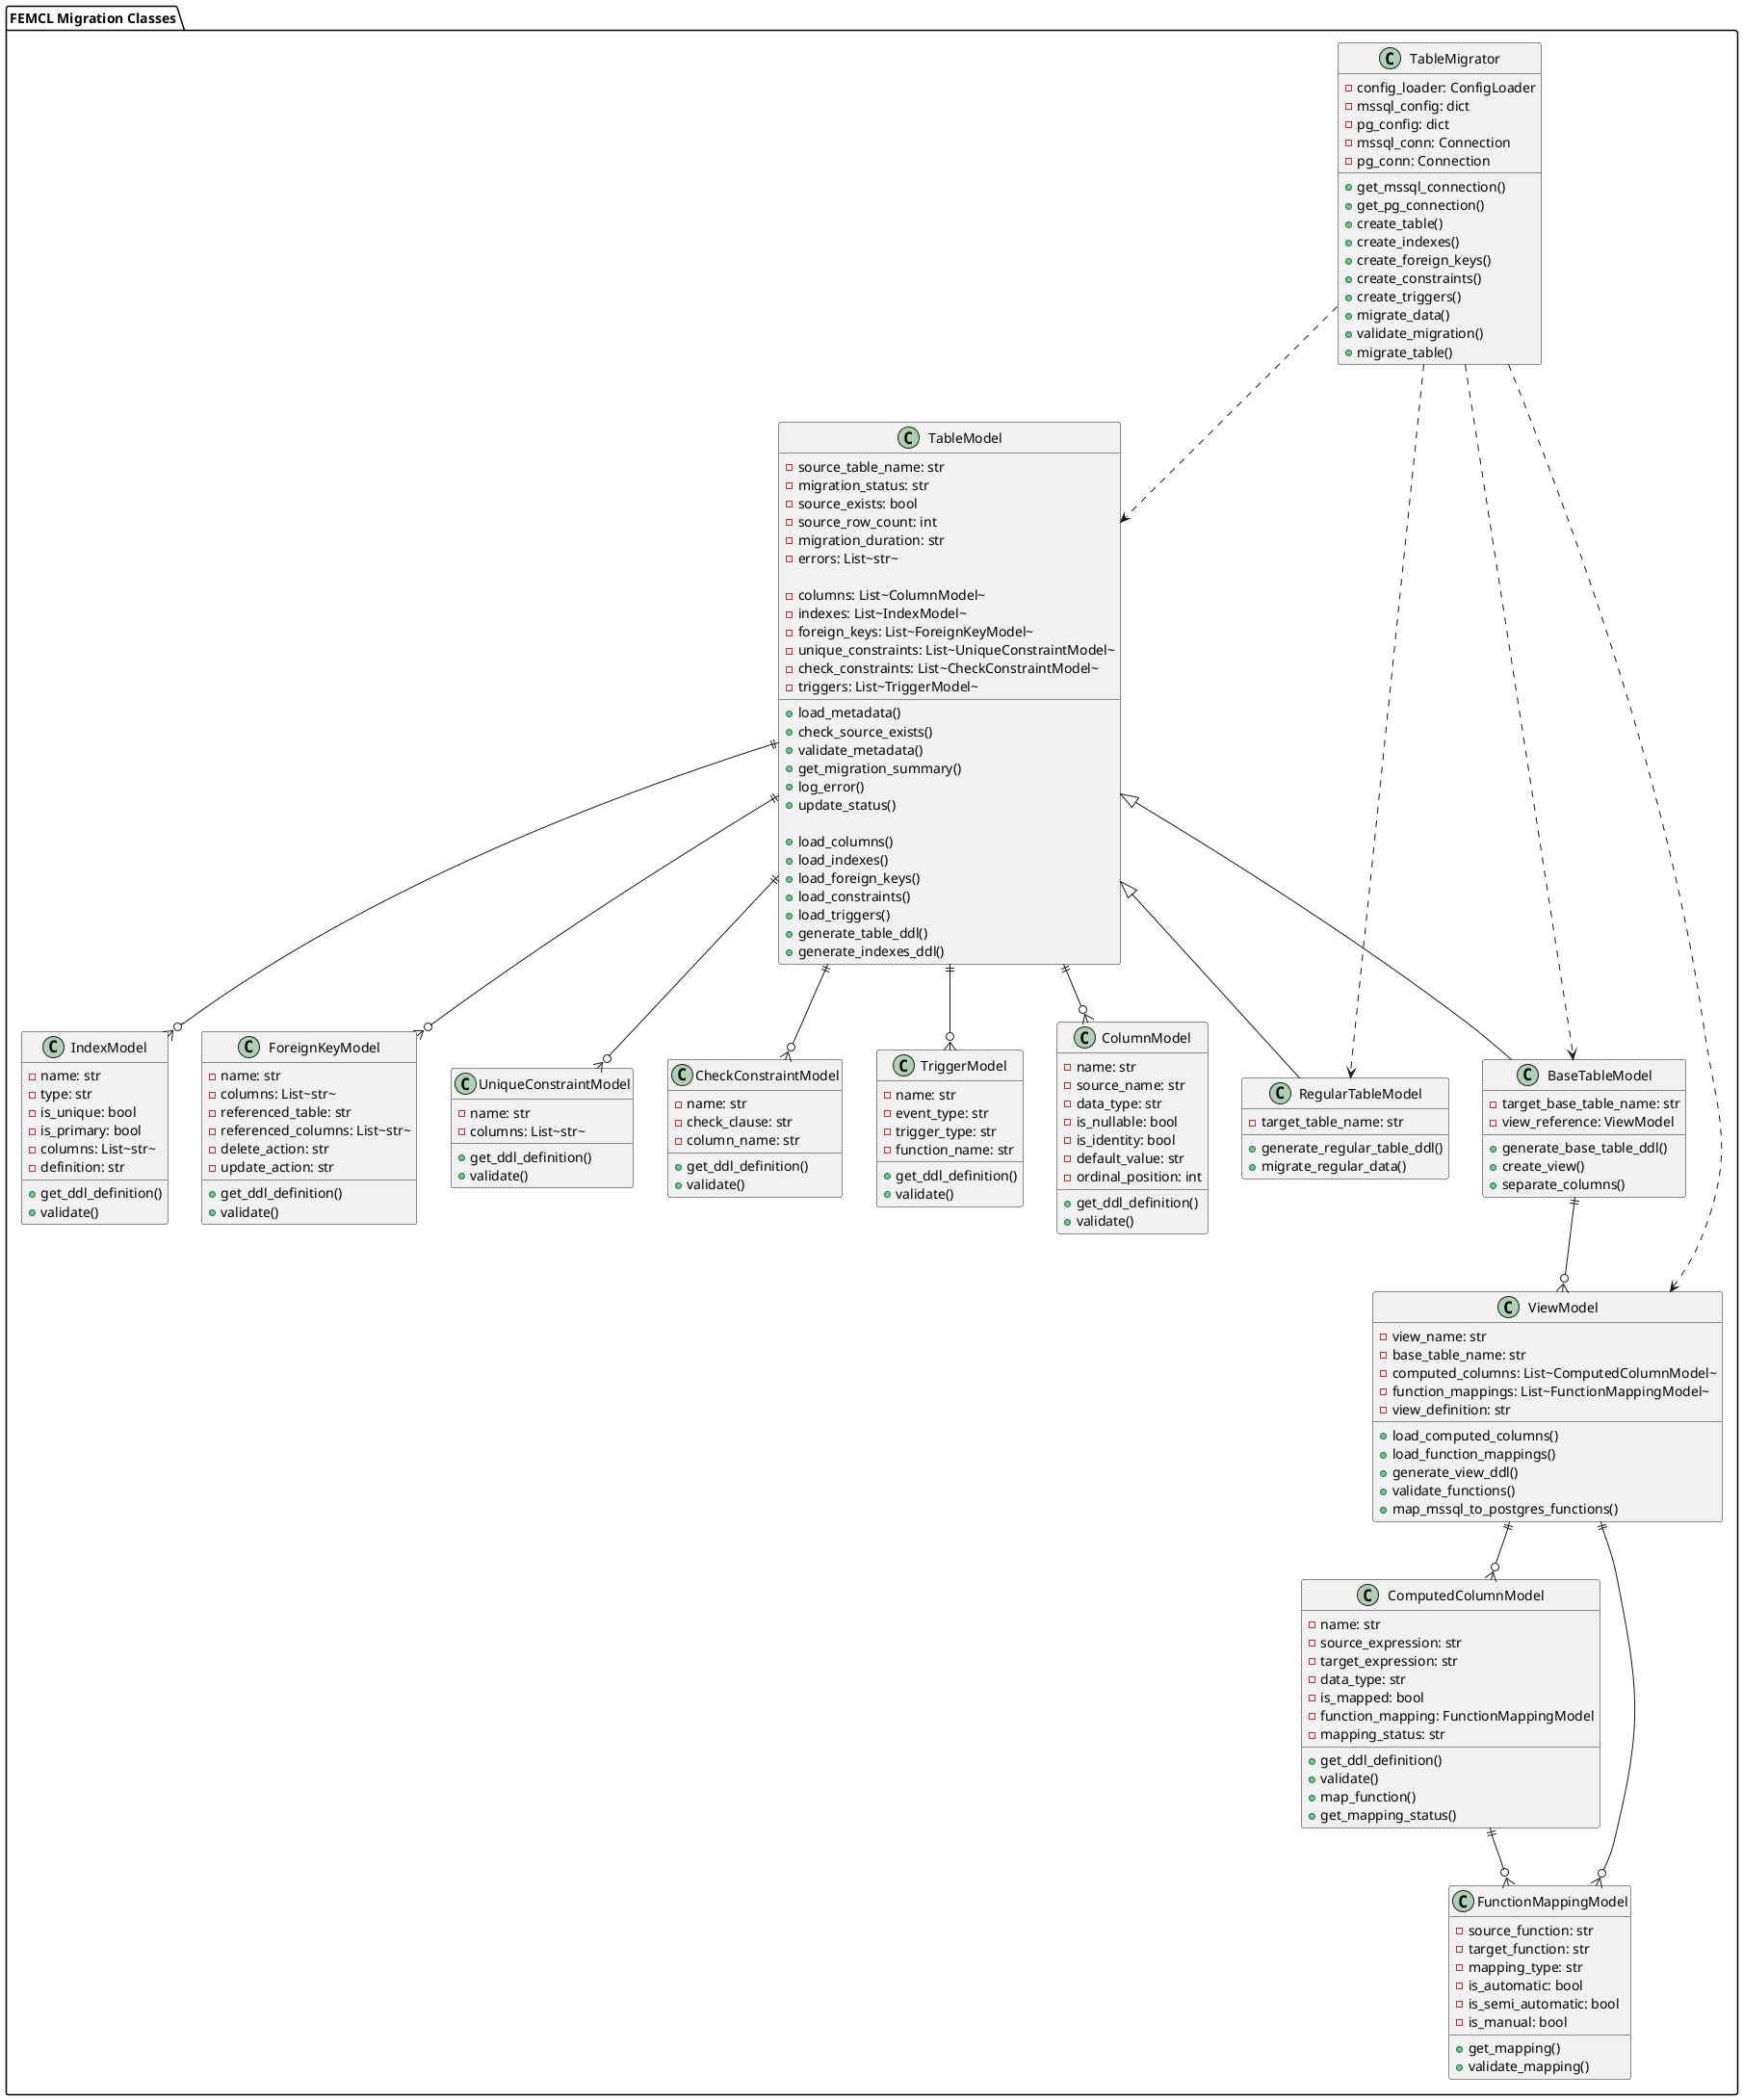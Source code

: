 @startuml

package "FEMCL Migration Classes" {
    
    class TableModel {
        - source_table_name: str
        - migration_status: str
        - source_exists: bool
        - source_row_count: int
        - migration_duration: str
        - errors: List~str~
        
        ' ОБЩИЕ элементы таблицы (для всех типов)
        - columns: List~ColumnModel~
        - indexes: List~IndexModel~
        - foreign_keys: List~ForeignKeyModel~
        - unique_constraints: List~UniqueConstraintModel~
        - check_constraints: List~CheckConstraintModel~
        - triggers: List~TriggerModel~
        
        ' Общие методы
        + load_metadata()
        + check_source_exists()
        + validate_metadata()
        + get_migration_summary()
        + log_error()
        + update_status()
        
        ' ОБЩИЕ методы для элементов таблицы
        + load_columns()
        + load_indexes()
        + load_foreign_keys()
        + load_constraints()
        + load_triggers()
        + generate_table_ddl()
        + generate_indexes_ddl()
    }
    
    class RegularTableModel {
        - target_table_name: str
        
        + generate_regular_table_ddl()
        + migrate_regular_data()
    }
    
    class BaseTableModel {
        - target_base_table_name: str
        - view_reference: ViewModel
        
        + generate_base_table_ddl()
        + create_view()
        + separate_columns()
    }
    
    class ViewModel {
        - view_name: str
        - base_table_name: str
        - computed_columns: List~ComputedColumnModel~
        - function_mappings: List~FunctionMappingModel~
        - view_definition: str
        
        + load_computed_columns()
        + load_function_mappings()
        + generate_view_ddl()
        + validate_functions()
        + map_mssql_to_postgres_functions()
    }
    
    class ComputedColumnModel {
        - name: str
        - source_expression: str
        - target_expression: str
        - data_type: str
        - is_mapped: bool
        - function_mapping: FunctionMappingModel
        - mapping_status: str
        
        + get_ddl_definition()
        + validate()
        + map_function()
        + get_mapping_status()
    }
    
    class FunctionMappingModel {
        - source_function: str
        - target_function: str
        - mapping_type: str
        - is_automatic: bool
        - is_semi_automatic: bool
        - is_manual: bool
        
        + get_mapping()
        + validate_mapping()
    }
    
    class ColumnModel {
        - name: str
        - source_name: str
        - data_type: str
        - is_nullable: bool
        - is_identity: bool
        - default_value: str
        - ordinal_position: int
        
        + get_ddl_definition()
        + validate()
    }
    
    class IndexModel {
        - name: str
        - type: str
        - is_unique: bool
        - is_primary: bool
        - columns: List~str~
        - definition: str
        
        + get_ddl_definition()
        + validate()
    }
    
    class ForeignKeyModel {
        - name: str
        - columns: List~str~
        - referenced_table: str
        - referenced_columns: List~str~
        - delete_action: str
        - update_action: str
        
        + get_ddl_definition()
        + validate()
    }
    
    class UniqueConstraintModel {
        - name: str
        - columns: List~str~
        
        + get_ddl_definition()
        + validate()
    }
    
    class CheckConstraintModel {
        - name: str
        - check_clause: str
        - column_name: str
        
        + get_ddl_definition()
        + validate()
    }
    
    class TriggerModel {
        - name: str
        - event_type: str
        - trigger_type: str
        - function_name: str
        
        + get_ddl_definition()
        + validate()
    }
    
    class TableMigrator {
        - config_loader: ConfigLoader
        - mssql_config: dict
        - pg_config: dict
        - mssql_conn: Connection
        - pg_conn: Connection
        
        + get_mssql_connection()
        + get_pg_connection()
        + create_table()
        + create_indexes()
        + create_foreign_keys()
        + create_constraints()
        + create_triggers()
        + migrate_data()
        + validate_migration()
        + migrate_table()
    }
}

' Inheritance relationships
TableModel <|-- RegularTableModel
TableModel <|-- BaseTableModel

' Composition relationships
BaseTableModel ||--o{ ViewModel
ViewModel ||--o{ ComputedColumnModel
ViewModel ||--o{ FunctionMappingModel
ComputedColumnModel ||--o{ FunctionMappingModel

' TableModel содержит все общие элементы
TableModel ||--o{ ColumnModel
TableModel ||--o{ IndexModel
TableModel ||--o{ ForeignKeyModel
TableModel ||--o{ UniqueConstraintModel
TableModel ||--o{ CheckConstraintModel
TableModel ||--o{ TriggerModel

' Usage relationships
TableMigrator ..> TableModel
TableMigrator ..> RegularTableModel
TableMigrator ..> BaseTableModel
TableMigrator ..> ViewModel

@enduml

